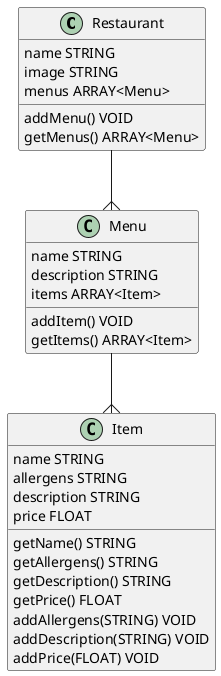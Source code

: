 @startuml

class Restaurant{
    name STRING
    image STRING
    menus ARRAY<Menu>
    addMenu() VOID
    getMenus() ARRAY<Menu>
}
class Menu{
    name STRING
    description STRING
    items ARRAY<Item>
    addItem() VOID
    getItems() ARRAY<Item>
}

class Item{
    name STRING
    allergens STRING
    description STRING
    price FLOAT
    getName() STRING
    getAllergens() STRING
    getDescription() STRING
    getPrice() FLOAT
    addAllergens(STRING) VOID
    addDescription(STRING) VOID
    addPrice(FLOAT) VOID


}

Restaurant --{Menu
Menu --{Item

@enduml
